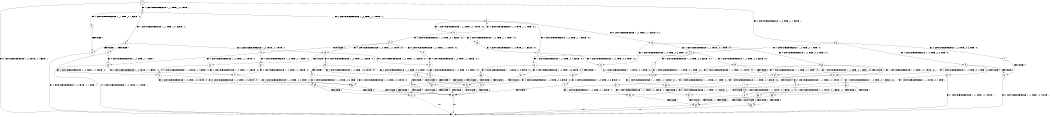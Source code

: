 digraph BCG {
size = "7, 10.5";
center = TRUE;
node [shape = circle];
0 [peripheries = 2];
0 -> 1 [label = "EX !0 !ATOMIC_EXCH_BRANCH (1, +0, TRUE, +1, 1, FALSE) !::"];
0 -> 2 [label = "EX !1 !ATOMIC_EXCH_BRANCH (1, +1, TRUE, +0, 1, TRUE) !::"];
0 -> 3 [label = "EX !0 !ATOMIC_EXCH_BRANCH (1, +0, TRUE, +1, 1, FALSE) !::"];
2 -> 4 [label = "EX !1 !ATOMIC_EXCH_BRANCH (1, +1, TRUE, +0, 1, FALSE) !:1:"];
2 -> 5 [label = "EX !0 !ATOMIC_EXCH_BRANCH (1, +0, TRUE, +1, 1, TRUE) !:1:"];
2 -> 6 [label = "EX !1 !ATOMIC_EXCH_BRANCH (1, +1, TRUE, +0, 1, FALSE) !:1:"];
3 -> 7 [label = "EX !0 !ATOMIC_EXCH_BRANCH (1, +0, TRUE, +0, 3, TRUE) !:0:"];
3 -> 8 [label = "EX !1 !ATOMIC_EXCH_BRANCH (1, +1, TRUE, +0, 1, TRUE) !:0:"];
3 -> 9 [label = "EX !0 !ATOMIC_EXCH_BRANCH (1, +0, TRUE, +0, 3, TRUE) !:0:"];
4 -> 10 [label = "TERMINATE !1"];
5 -> 11 [label = "EX !0 !ATOMIC_EXCH_BRANCH (1, +0, TRUE, +1, 1, FALSE) !:0:1:"];
5 -> 12 [label = "EX !1 !ATOMIC_EXCH_BRANCH (1, +1, TRUE, +0, 1, TRUE) !:0:1:"];
5 -> 13 [label = "EX !0 !ATOMIC_EXCH_BRANCH (1, +0, TRUE, +1, 1, FALSE) !:0:1:"];
6 -> 10 [label = "TERMINATE !1"];
6 -> 14 [label = "TERMINATE !1"];
6 -> 15 [label = "EX !0 !ATOMIC_EXCH_BRANCH (1, +0, TRUE, +1, 1, TRUE) !:1:"];
7 -> 16 [label = "TERMINATE !0"];
8 -> 17 [label = "EX !0 !ATOMIC_EXCH_BRANCH (1, +0, TRUE, +0, 3, FALSE) !:0:1:"];
8 -> 18 [label = "EX !1 !ATOMIC_EXCH_BRANCH (1, +1, TRUE, +0, 1, FALSE) !:0:1:"];
8 -> 19 [label = "EX !0 !ATOMIC_EXCH_BRANCH (1, +0, TRUE, +0, 3, FALSE) !:0:1:"];
9 -> 16 [label = "TERMINATE !0"];
9 -> 20 [label = "TERMINATE !0"];
9 -> 21 [label = "EX !1 !ATOMIC_EXCH_BRANCH (1, +1, TRUE, +0, 1, TRUE) !:0:"];
10 -> 1 [label = "EX !0 !ATOMIC_EXCH_BRANCH (1, +0, TRUE, +1, 1, TRUE) !::"];
11 -> 22 [label = "EX !0 !ATOMIC_EXCH_BRANCH (1, +0, TRUE, +0, 3, TRUE) !:0:1:"];
12 -> 23 [label = "EX !0 !ATOMIC_EXCH_BRANCH (1, +0, TRUE, +1, 1, TRUE) !:0:1:"];
12 -> 24 [label = "EX !1 !ATOMIC_EXCH_BRANCH (1, +1, TRUE, +0, 1, FALSE) !:0:1:"];
12 -> 5 [label = "EX !0 !ATOMIC_EXCH_BRANCH (1, +0, TRUE, +1, 1, TRUE) !:0:1:"];
13 -> 22 [label = "EX !0 !ATOMIC_EXCH_BRANCH (1, +0, TRUE, +0, 3, TRUE) !:0:1:"];
13 -> 8 [label = "EX !1 !ATOMIC_EXCH_BRANCH (1, +1, TRUE, +0, 1, TRUE) !:0:1:"];
13 -> 25 [label = "EX !0 !ATOMIC_EXCH_BRANCH (1, +0, TRUE, +0, 3, TRUE) !:0:1:"];
14 -> 1 [label = "EX !0 !ATOMIC_EXCH_BRANCH (1, +0, TRUE, +1, 1, TRUE) !::"];
14 -> 26 [label = "EX !0 !ATOMIC_EXCH_BRANCH (1, +0, TRUE, +1, 1, TRUE) !::"];
15 -> 27 [label = "EX !0 !ATOMIC_EXCH_BRANCH (1, +0, TRUE, +1, 1, FALSE) !:0:1:"];
15 -> 28 [label = "TERMINATE !1"];
15 -> 29 [label = "EX !0 !ATOMIC_EXCH_BRANCH (1, +0, TRUE, +1, 1, FALSE) !:0:1:"];
16 -> 1 [label = "EX !1 !ATOMIC_EXCH_BRANCH (1, +1, TRUE, +0, 1, TRUE) !::"];
17 -> 30 [label = "EX !1 !ATOMIC_EXCH_BRANCH (1, +1, TRUE, +0, 1, TRUE) !:0:1:"];
18 -> 31 [label = "EX !0 !ATOMIC_EXCH_BRANCH (1, +0, TRUE, +0, 3, FALSE) !:0:1:"];
18 -> 32 [label = "TERMINATE !1"];
18 -> 33 [label = "EX !0 !ATOMIC_EXCH_BRANCH (1, +0, TRUE, +0, 3, FALSE) !:0:1:"];
19 -> 30 [label = "EX !1 !ATOMIC_EXCH_BRANCH (1, +1, TRUE, +0, 1, TRUE) !:0:1:"];
19 -> 34 [label = "TERMINATE !0"];
19 -> 21 [label = "EX !1 !ATOMIC_EXCH_BRANCH (1, +1, TRUE, +0, 1, TRUE) !:0:1:"];
20 -> 1 [label = "EX !1 !ATOMIC_EXCH_BRANCH (1, +1, TRUE, +0, 1, TRUE) !::"];
20 -> 35 [label = "EX !1 !ATOMIC_EXCH_BRANCH (1, +1, TRUE, +0, 1, TRUE) !::"];
21 -> 36 [label = "EX !1 !ATOMIC_EXCH_BRANCH (1, +1, TRUE, +0, 1, FALSE) !:0:1:"];
21 -> 37 [label = "TERMINATE !0"];
21 -> 38 [label = "EX !1 !ATOMIC_EXCH_BRANCH (1, +1, TRUE, +0, 1, FALSE) !:0:1:"];
22 -> 30 [label = "EX !1 !ATOMIC_EXCH_BRANCH (1, +1, TRUE, +0, 1, TRUE) !:0:1:"];
23 -> 11 [label = "EX !0 !ATOMIC_EXCH_BRANCH (1, +0, TRUE, +1, 1, FALSE) !:0:1:"];
24 -> 39 [label = "EX !0 !ATOMIC_EXCH_BRANCH (1, +0, TRUE, +1, 1, TRUE) !:0:1:"];
24 -> 40 [label = "TERMINATE !1"];
24 -> 15 [label = "EX !0 !ATOMIC_EXCH_BRANCH (1, +0, TRUE, +1, 1, TRUE) !:0:1:"];
25 -> 30 [label = "EX !1 !ATOMIC_EXCH_BRANCH (1, +1, TRUE, +0, 1, TRUE) !:0:1:"];
25 -> 34 [label = "TERMINATE !0"];
25 -> 21 [label = "EX !1 !ATOMIC_EXCH_BRANCH (1, +1, TRUE, +0, 1, TRUE) !:0:1:"];
26 -> 41 [label = "EX !0 !ATOMIC_EXCH_BRANCH (1, +0, TRUE, +1, 1, FALSE) !:0:"];
26 -> 42 [label = "EX !0 !ATOMIC_EXCH_BRANCH (1, +0, TRUE, +1, 1, FALSE) !:0:"];
27 -> 43 [label = "EX !0 !ATOMIC_EXCH_BRANCH (1, +0, TRUE, +0, 3, TRUE) !:0:1:"];
28 -> 41 [label = "EX !0 !ATOMIC_EXCH_BRANCH (1, +0, TRUE, +1, 1, FALSE) !:0:"];
28 -> 42 [label = "EX !0 !ATOMIC_EXCH_BRANCH (1, +0, TRUE, +1, 1, FALSE) !:0:"];
29 -> 43 [label = "EX !0 !ATOMIC_EXCH_BRANCH (1, +0, TRUE, +0, 3, TRUE) !:0:1:"];
29 -> 44 [label = "TERMINATE !1"];
29 -> 45 [label = "EX !0 !ATOMIC_EXCH_BRANCH (1, +0, TRUE, +0, 3, TRUE) !:0:1:"];
30 -> 36 [label = "EX !1 !ATOMIC_EXCH_BRANCH (1, +1, TRUE, +0, 1, FALSE) !:0:1:"];
31 -> 46 [label = "TERMINATE !0"];
32 -> 47 [label = "EX !0 !ATOMIC_EXCH_BRANCH (1, +0, TRUE, +0, 3, FALSE) !:0:"];
32 -> 48 [label = "EX !0 !ATOMIC_EXCH_BRANCH (1, +0, TRUE, +0, 3, FALSE) !:0:"];
33 -> 46 [label = "TERMINATE !0"];
33 -> 49 [label = "TERMINATE !1"];
33 -> 50 [label = "TERMINATE !0"];
34 -> 51 [label = "EX !1 !ATOMIC_EXCH_BRANCH (1, +1, TRUE, +0, 1, TRUE) !:1:"];
34 -> 35 [label = "EX !1 !ATOMIC_EXCH_BRANCH (1, +1, TRUE, +0, 1, TRUE) !:1:"];
35 -> 52 [label = "EX !1 !ATOMIC_EXCH_BRANCH (1, +1, TRUE, +0, 1, FALSE) !:1:"];
35 -> 53 [label = "EX !1 !ATOMIC_EXCH_BRANCH (1, +1, TRUE, +0, 1, FALSE) !:1:"];
36 -> 54 [label = "TERMINATE !0"];
37 -> 52 [label = "EX !1 !ATOMIC_EXCH_BRANCH (1, +1, TRUE, +0, 1, FALSE) !:1:"];
37 -> 53 [label = "EX !1 !ATOMIC_EXCH_BRANCH (1, +1, TRUE, +0, 1, FALSE) !:1:"];
38 -> 54 [label = "TERMINATE !0"];
38 -> 55 [label = "TERMINATE !1"];
38 -> 56 [label = "TERMINATE !0"];
39 -> 27 [label = "EX !0 !ATOMIC_EXCH_BRANCH (1, +0, TRUE, +1, 1, FALSE) !:0:1:"];
40 -> 57 [label = "EX !0 !ATOMIC_EXCH_BRANCH (1, +0, TRUE, +1, 1, TRUE) !:0:"];
40 -> 26 [label = "EX !0 !ATOMIC_EXCH_BRANCH (1, +0, TRUE, +1, 1, TRUE) !:0:"];
41 -> 58 [label = "EX !0 !ATOMIC_EXCH_BRANCH (1, +0, TRUE, +0, 3, TRUE) !:0:"];
42 -> 58 [label = "EX !0 !ATOMIC_EXCH_BRANCH (1, +0, TRUE, +0, 3, TRUE) !:0:"];
42 -> 59 [label = "EX !0 !ATOMIC_EXCH_BRANCH (1, +0, TRUE, +0, 3, TRUE) !:0:"];
43 -> 46 [label = "TERMINATE !0"];
44 -> 58 [label = "EX !0 !ATOMIC_EXCH_BRANCH (1, +0, TRUE, +0, 3, TRUE) !:0:"];
44 -> 59 [label = "EX !0 !ATOMIC_EXCH_BRANCH (1, +0, TRUE, +0, 3, TRUE) !:0:"];
45 -> 46 [label = "TERMINATE !0"];
45 -> 49 [label = "TERMINATE !1"];
45 -> 50 [label = "TERMINATE !0"];
46 -> 60 [label = "TERMINATE !1"];
47 -> 60 [label = "TERMINATE !0"];
48 -> 60 [label = "TERMINATE !0"];
48 -> 61 [label = "TERMINATE !0"];
49 -> 60 [label = "TERMINATE !0"];
49 -> 61 [label = "TERMINATE !0"];
50 -> 60 [label = "TERMINATE !1"];
50 -> 61 [label = "TERMINATE !1"];
51 -> 52 [label = "EX !1 !ATOMIC_EXCH_BRANCH (1, +1, TRUE, +0, 1, FALSE) !:1:"];
52 -> 62 [label = "TERMINATE !1"];
53 -> 62 [label = "TERMINATE !1"];
53 -> 63 [label = "TERMINATE !1"];
54 -> 62 [label = "TERMINATE !1"];
55 -> 62 [label = "TERMINATE !0"];
55 -> 63 [label = "TERMINATE !0"];
56 -> 62 [label = "TERMINATE !1"];
56 -> 63 [label = "TERMINATE !1"];
57 -> 41 [label = "EX !0 !ATOMIC_EXCH_BRANCH (1, +0, TRUE, +1, 1, FALSE) !:0:"];
58 -> 60 [label = "TERMINATE !0"];
59 -> 60 [label = "TERMINATE !0"];
59 -> 61 [label = "TERMINATE !0"];
60 -> 1 [label = "exit"];
61 -> 1 [label = "exit"];
62 -> 1 [label = "exit"];
63 -> 1 [label = "exit"];
}
